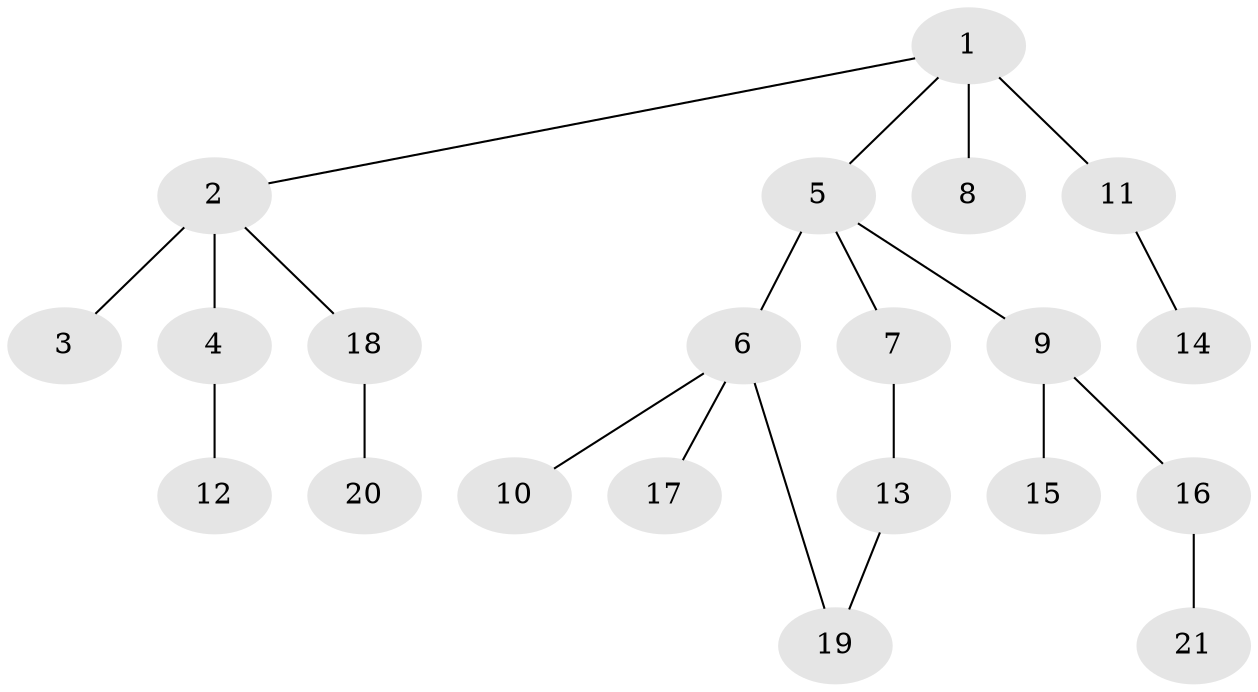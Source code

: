 // original degree distribution, {4: 0.1346153846153846, 2: 0.23076923076923078, 5: 0.038461538461538464, 6: 0.019230769230769232, 3: 0.057692307692307696, 1: 0.5192307692307693}
// Generated by graph-tools (version 1.1) at 2025/48/03/04/25 22:48:51]
// undirected, 21 vertices, 21 edges
graph export_dot {
  node [color=gray90,style=filled];
  1;
  2;
  3;
  4;
  5;
  6;
  7;
  8;
  9;
  10;
  11;
  12;
  13;
  14;
  15;
  16;
  17;
  18;
  19;
  20;
  21;
  1 -- 2 [weight=1.0];
  1 -- 5 [weight=1.0];
  1 -- 8 [weight=1.0];
  1 -- 11 [weight=2.0];
  2 -- 3 [weight=1.0];
  2 -- 4 [weight=3.0];
  2 -- 18 [weight=1.0];
  4 -- 12 [weight=1.0];
  5 -- 6 [weight=2.0];
  5 -- 7 [weight=1.0];
  5 -- 9 [weight=1.0];
  6 -- 10 [weight=1.0];
  6 -- 17 [weight=1.0];
  6 -- 19 [weight=1.0];
  7 -- 13 [weight=1.0];
  9 -- 15 [weight=1.0];
  9 -- 16 [weight=1.0];
  11 -- 14 [weight=1.0];
  13 -- 19 [weight=1.0];
  16 -- 21 [weight=1.0];
  18 -- 20 [weight=2.0];
}
